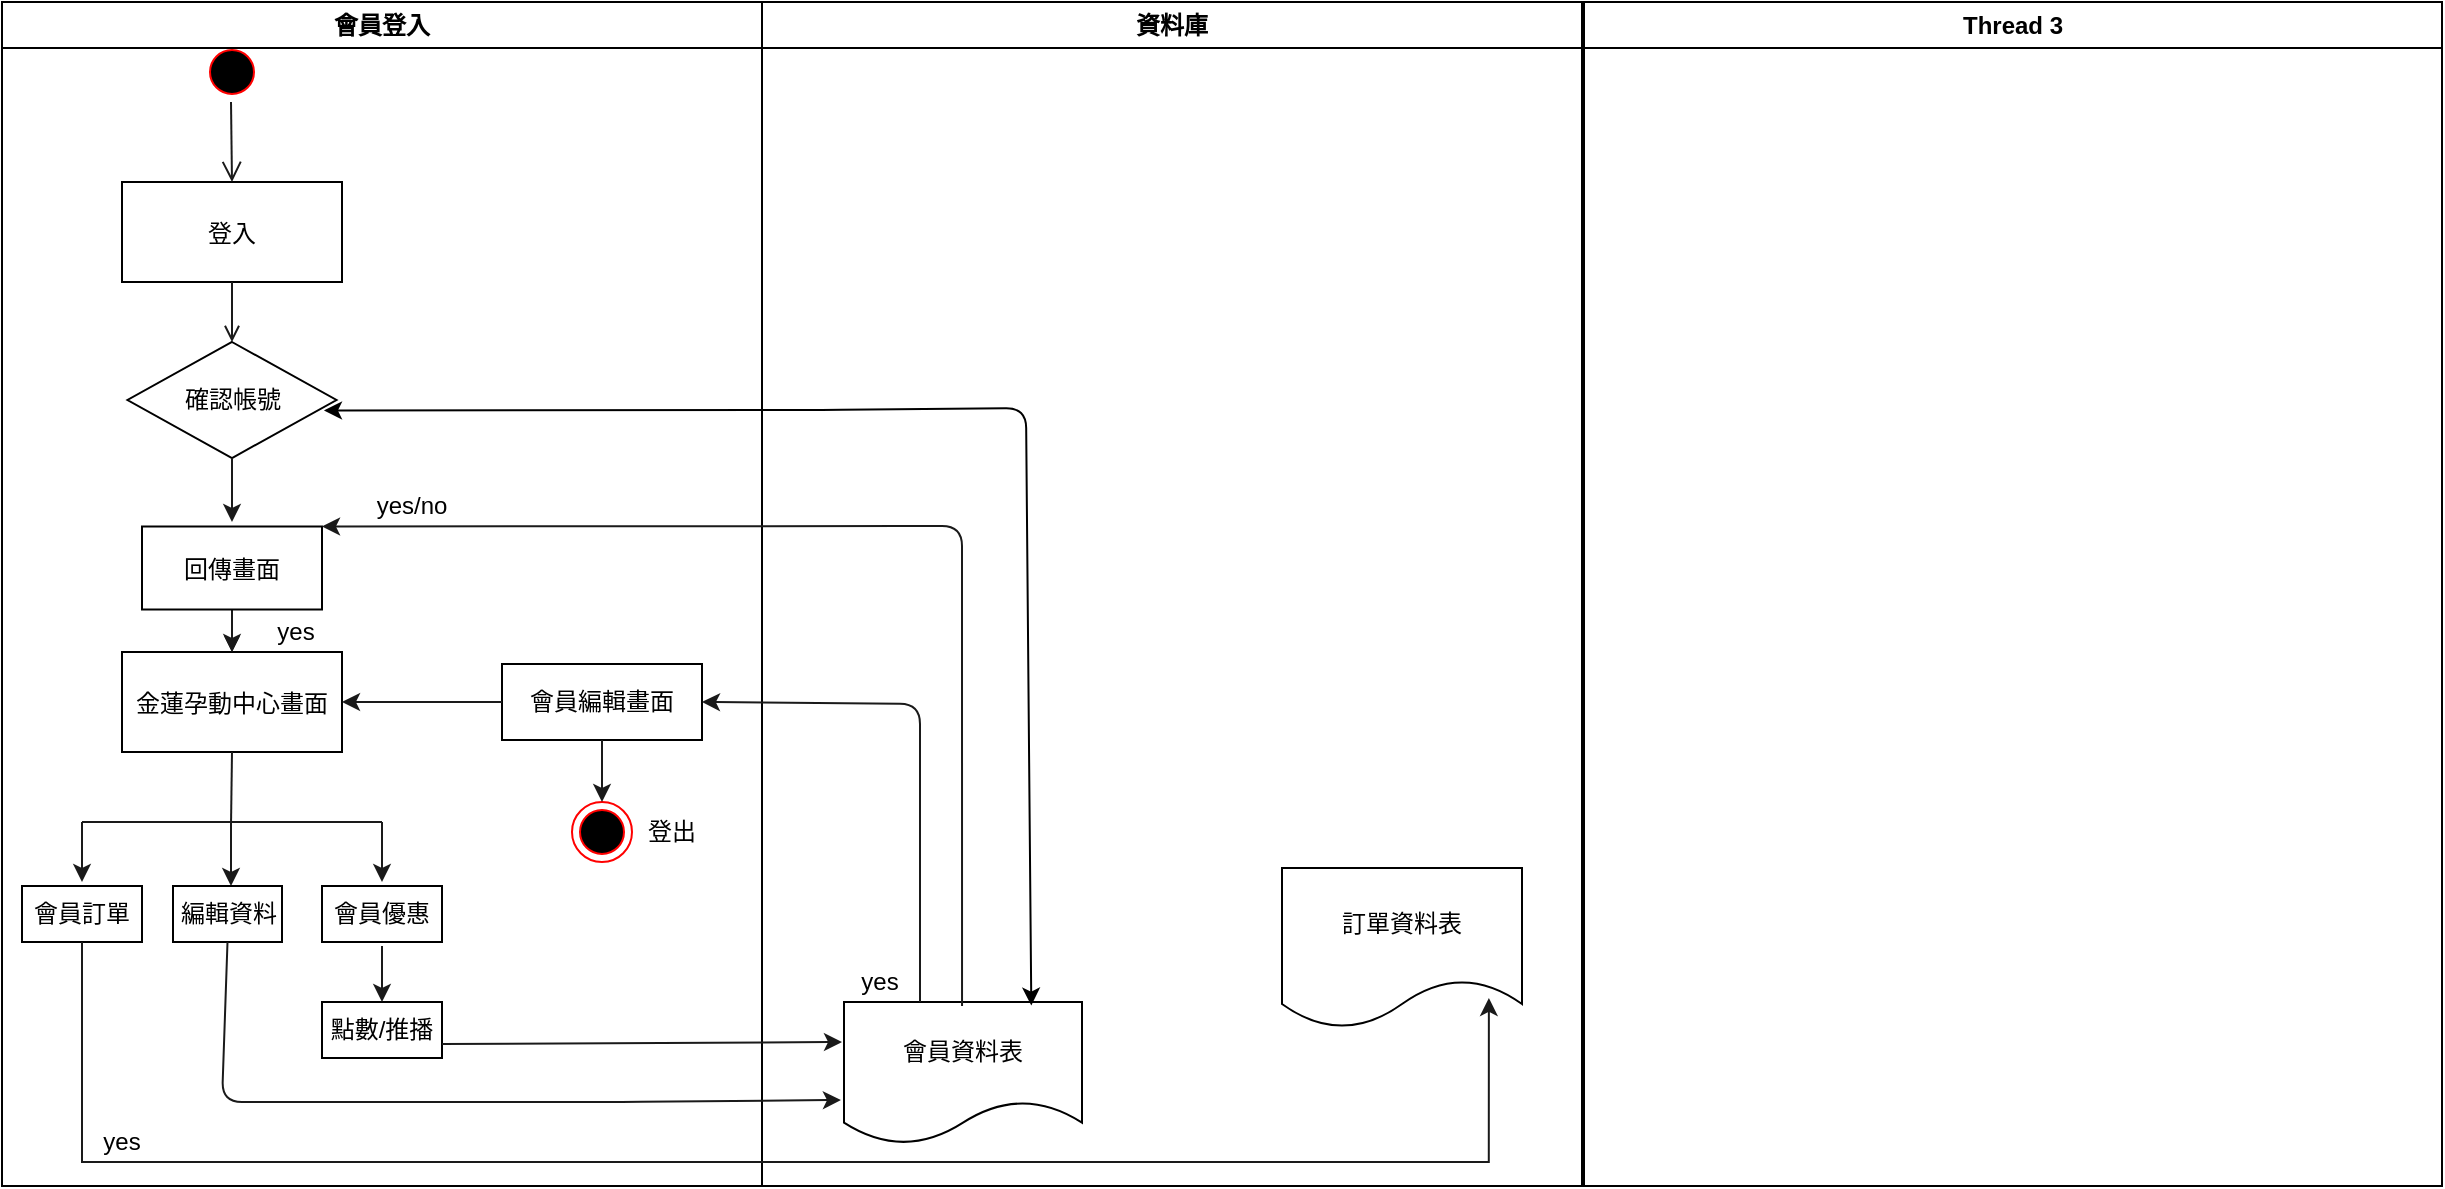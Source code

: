<mxfile version="14.8.2" type="github">
  <diagram name="Page-1" id="e7e014a7-5840-1c2e-5031-d8a46d1fe8dd">
    <mxGraphModel dx="2207" dy="547" grid="1" gridSize="10" guides="1" tooltips="1" connect="1" arrows="1" fold="1" page="1" pageScale="1" pageWidth="1169" pageHeight="826" background="none" math="0" shadow="0">
      <root>
        <mxCell id="0" />
        <mxCell id="1" parent="0" />
        <mxCell id="2" value="會員登入" style="swimlane;whiteSpace=wrap" parent="1" vertex="1">
          <mxGeometry x="-380" y="130" width="380" height="592" as="geometry" />
        </mxCell>
        <mxCell id="5" value="" style="ellipse;shape=startState;fillColor=#000000;strokeColor=#ff0000;" parent="2" vertex="1">
          <mxGeometry x="100" y="20" width="30" height="30" as="geometry" />
        </mxCell>
        <mxCell id="7" value="登入" style="" parent="2" vertex="1">
          <mxGeometry x="60" y="90" width="110" height="50" as="geometry" />
        </mxCell>
        <mxCell id="9" value="" style="endArrow=open;endFill=1;rounded=0;strokeColor=#1A1A1A;" parent="2" source="7" edge="1">
          <mxGeometry relative="1" as="geometry">
            <mxPoint x="115" y="170" as="targetPoint" />
          </mxGeometry>
        </mxCell>
        <mxCell id="10" value="金蓮孕動中心畫面" style="" parent="2" vertex="1">
          <mxGeometry x="60" y="325" width="110" height="50" as="geometry" />
        </mxCell>
        <mxCell id="11" value="" style="endArrow=open;endFill=1;rounded=0;strokeColor=#1A1A1A;" parent="2" target="10" edge="1">
          <mxGeometry relative="1" as="geometry">
            <mxPoint x="115" y="290" as="sourcePoint" />
          </mxGeometry>
        </mxCell>
        <mxCell id="X4LJdxjyQ_kIWBrUNi4x-41" value="確認帳號" style="rhombus;whiteSpace=wrap;html=1;" parent="2" vertex="1">
          <mxGeometry x="62.75" y="170" width="104.5" height="58" as="geometry" />
        </mxCell>
        <mxCell id="X4LJdxjyQ_kIWBrUNi4x-138" value="" style="edgeStyle=orthogonalEdgeStyle;rounded=0;orthogonalLoop=1;jettySize=auto;html=1;strokeColor=#1A1A1A;" parent="2" source="16" target="10" edge="1">
          <mxGeometry relative="1" as="geometry" />
        </mxCell>
        <mxCell id="16" value="回傳畫面" style="" parent="2" vertex="1">
          <mxGeometry x="70" y="262.25" width="90" height="41.5" as="geometry" />
        </mxCell>
        <mxCell id="X4LJdxjyQ_kIWBrUNi4x-54" value="yes" style="text;html=1;strokeColor=none;fillColor=none;align=center;verticalAlign=middle;whiteSpace=wrap;rounded=0;" parent="2" vertex="1">
          <mxGeometry x="127.25" y="305" width="40" height="20" as="geometry" />
        </mxCell>
        <mxCell id="X4LJdxjyQ_kIWBrUNi4x-56" value="" style="edgeStyle=elbowEdgeStyle;elbow=horizontal;verticalAlign=bottom;endArrow=open;endSize=8;endFill=1;rounded=0;strokeColor=#1A1A1A;" parent="2" edge="1">
          <mxGeometry x="105" y="-108" as="geometry">
            <mxPoint x="115" y="90" as="targetPoint" />
            <mxPoint x="114.5" y="50" as="sourcePoint" />
          </mxGeometry>
        </mxCell>
        <mxCell id="X4LJdxjyQ_kIWBrUNi4x-71" value="" style="endArrow=none;html=1;strokeColor=#1A1A1A;entryX=0.5;entryY=1;entryDx=0;entryDy=0;" parent="2" target="10" edge="1">
          <mxGeometry width="50" height="50" relative="1" as="geometry">
            <mxPoint x="114.5" y="412" as="sourcePoint" />
            <mxPoint x="115" y="382" as="targetPoint" />
          </mxGeometry>
        </mxCell>
        <mxCell id="X4LJdxjyQ_kIWBrUNi4x-78" value="" style="endArrow=classic;html=1;strokeColor=#1A1A1A;" parent="2" edge="1">
          <mxGeometry width="50" height="50" relative="1" as="geometry">
            <mxPoint x="114.5" y="412" as="sourcePoint" />
            <mxPoint x="114.5" y="442" as="targetPoint" />
          </mxGeometry>
        </mxCell>
        <mxCell id="X4LJdxjyQ_kIWBrUNi4x-82" value="會員優惠" style="rounded=0;whiteSpace=wrap;html=1;" parent="2" vertex="1">
          <mxGeometry x="160" y="442" width="60" height="28" as="geometry" />
        </mxCell>
        <mxCell id="X4LJdxjyQ_kIWBrUNi4x-81" value="編輯資料" style="rounded=0;whiteSpace=wrap;html=1;" parent="2" vertex="1">
          <mxGeometry x="85.5" y="442" width="54.5" height="28" as="geometry" />
        </mxCell>
        <mxCell id="X4LJdxjyQ_kIWBrUNi4x-80" value="會員訂單" style="rounded=0;whiteSpace=wrap;html=1;" parent="2" vertex="1">
          <mxGeometry x="10" y="442" width="60" height="28" as="geometry" />
        </mxCell>
        <mxCell id="X4LJdxjyQ_kIWBrUNi4x-104" value="點數/推播" style="rounded=0;whiteSpace=wrap;html=1;" parent="2" vertex="1">
          <mxGeometry x="160" y="500" width="60" height="28" as="geometry" />
        </mxCell>
        <mxCell id="X4LJdxjyQ_kIWBrUNi4x-107" value="" style="endArrow=classic;html=1;strokeColor=#1A1A1A;entryX=0.5;entryY=0;entryDx=0;entryDy=0;" parent="2" target="X4LJdxjyQ_kIWBrUNi4x-104" edge="1">
          <mxGeometry width="50" height="50" relative="1" as="geometry">
            <mxPoint x="190" y="472" as="sourcePoint" />
            <mxPoint x="270" y="482" as="targetPoint" />
          </mxGeometry>
        </mxCell>
        <mxCell id="X4LJdxjyQ_kIWBrUNi4x-124" value="會員編輯畫面" style="rounded=0;whiteSpace=wrap;html=1;" parent="2" vertex="1">
          <mxGeometry x="250" y="331" width="100" height="38" as="geometry" />
        </mxCell>
        <mxCell id="X4LJdxjyQ_kIWBrUNi4x-128" value="" style="endArrow=classic;html=1;strokeColor=#1A1A1A;entryX=1;entryY=0.5;entryDx=0;entryDy=0;exitX=0;exitY=0.5;exitDx=0;exitDy=0;" parent="2" source="X4LJdxjyQ_kIWBrUNi4x-124" target="10" edge="1">
          <mxGeometry width="50" height="50" relative="1" as="geometry">
            <mxPoint x="320" y="442" as="sourcePoint" />
            <mxPoint x="290" y="442" as="targetPoint" />
          </mxGeometry>
        </mxCell>
        <mxCell id="X4LJdxjyQ_kIWBrUNi4x-131" value="" style="ellipse;shape=endState;fillColor=#000000;strokeColor=#ff0000" parent="2" vertex="1">
          <mxGeometry x="285" y="400" width="30" height="30" as="geometry" />
        </mxCell>
        <mxCell id="X4LJdxjyQ_kIWBrUNi4x-132" value="" style="endArrow=classic;html=1;strokeColor=#1A1A1A;exitX=0.5;exitY=1;exitDx=0;exitDy=0;entryX=0.5;entryY=0;entryDx=0;entryDy=0;" parent="2" source="X4LJdxjyQ_kIWBrUNi4x-124" target="X4LJdxjyQ_kIWBrUNi4x-131" edge="1">
          <mxGeometry width="50" height="50" relative="1" as="geometry">
            <mxPoint x="320" y="442" as="sourcePoint" />
            <mxPoint x="370" y="392" as="targetPoint" />
          </mxGeometry>
        </mxCell>
        <mxCell id="X4LJdxjyQ_kIWBrUNi4x-133" value="登出" style="text;html=1;strokeColor=none;fillColor=none;align=center;verticalAlign=middle;whiteSpace=wrap;rounded=0;" parent="2" vertex="1">
          <mxGeometry x="315" y="405" width="40" height="20" as="geometry" />
        </mxCell>
        <mxCell id="X4LJdxjyQ_kIWBrUNi4x-145" value="yes/no" style="text;html=1;strokeColor=none;fillColor=none;align=center;verticalAlign=middle;whiteSpace=wrap;rounded=0;" parent="2" vertex="1">
          <mxGeometry x="180" y="242.25" width="50" height="20" as="geometry" />
        </mxCell>
        <mxCell id="X4LJdxjyQ_kIWBrUNi4x-123" value="yes" style="text;html=1;strokeColor=none;fillColor=none;align=center;verticalAlign=middle;whiteSpace=wrap;rounded=0;" parent="2" vertex="1">
          <mxGeometry x="40" y="560" width="40" height="20" as="geometry" />
        </mxCell>
        <mxCell id="3" value="資料庫" style="swimlane;whiteSpace=wrap" parent="1" vertex="1">
          <mxGeometry y="130" width="410" height="592" as="geometry" />
        </mxCell>
        <mxCell id="X4LJdxjyQ_kIWBrUNi4x-120" value="會員資料表" style="shape=document;whiteSpace=wrap;html=1;boundedLbl=1;" parent="3" vertex="1">
          <mxGeometry x="41" y="500" width="119" height="71" as="geometry" />
        </mxCell>
        <mxCell id="X4LJdxjyQ_kIWBrUNi4x-130" value="yes" style="text;html=1;strokeColor=none;fillColor=none;align=center;verticalAlign=middle;whiteSpace=wrap;rounded=0;" parent="3" vertex="1">
          <mxGeometry x="39" y="480" width="40" height="20" as="geometry" />
        </mxCell>
        <mxCell id="X4LJdxjyQ_kIWBrUNi4x-147" value="訂單資料表" style="shape=document;whiteSpace=wrap;html=1;boundedLbl=1;" parent="3" vertex="1">
          <mxGeometry x="260" y="433" width="120" height="80" as="geometry" />
        </mxCell>
        <mxCell id="4" value="Thread 3" style="swimlane;whiteSpace=wrap" parent="1" vertex="1">
          <mxGeometry x="411" y="130" width="429" height="592" as="geometry" />
        </mxCell>
        <mxCell id="X4LJdxjyQ_kIWBrUNi4x-121" value="" style="endArrow=classic;html=1;strokeColor=#1A1A1A;exitX=0.5;exitY=1;exitDx=0;exitDy=0;entryX=-0.013;entryY=0.69;entryDx=0;entryDy=0;entryPerimeter=0;" parent="1" source="X4LJdxjyQ_kIWBrUNi4x-81" target="X4LJdxjyQ_kIWBrUNi4x-120" edge="1">
          <mxGeometry width="50" height="50" relative="1" as="geometry">
            <mxPoint x="-280" y="680" as="sourcePoint" />
            <mxPoint x="10" y="675" as="targetPoint" />
            <Array as="points">
              <mxPoint x="-270" y="680" />
              <mxPoint x="-70" y="680" />
            </Array>
          </mxGeometry>
        </mxCell>
        <mxCell id="X4LJdxjyQ_kIWBrUNi4x-125" value="" style="group" parent="1" vertex="1" connectable="0">
          <mxGeometry x="-340" y="540" width="150" height="30" as="geometry" />
        </mxCell>
        <mxCell id="X4LJdxjyQ_kIWBrUNi4x-70" value="" style="endArrow=none;html=1;strokeColor=#1A1A1A;" parent="X4LJdxjyQ_kIWBrUNi4x-125" edge="1">
          <mxGeometry width="50" height="50" relative="1" as="geometry">
            <mxPoint as="sourcePoint" />
            <mxPoint x="150" as="targetPoint" />
          </mxGeometry>
        </mxCell>
        <mxCell id="X4LJdxjyQ_kIWBrUNi4x-76" value="" style="endArrow=classic;html=1;strokeColor=#1A1A1A;" parent="X4LJdxjyQ_kIWBrUNi4x-125" edge="1">
          <mxGeometry width="50" height="50" relative="1" as="geometry">
            <mxPoint x="150" as="sourcePoint" />
            <mxPoint x="150" y="30" as="targetPoint" />
          </mxGeometry>
        </mxCell>
        <mxCell id="X4LJdxjyQ_kIWBrUNi4x-79" value="" style="endArrow=classic;html=1;strokeColor=#1A1A1A;" parent="X4LJdxjyQ_kIWBrUNi4x-125" edge="1">
          <mxGeometry width="50" height="50" relative="1" as="geometry">
            <mxPoint as="sourcePoint" />
            <mxPoint y="30" as="targetPoint" />
          </mxGeometry>
        </mxCell>
        <mxCell id="X4LJdxjyQ_kIWBrUNi4x-127" value="" style="endArrow=classic;html=1;strokeColor=#1A1A1A;entryX=1;entryY=0.5;entryDx=0;entryDy=0;exitX=1;exitY=1;exitDx=0;exitDy=0;" parent="1" source="X4LJdxjyQ_kIWBrUNi4x-130" target="X4LJdxjyQ_kIWBrUNi4x-124" edge="1">
          <mxGeometry width="50" height="50" relative="1" as="geometry">
            <mxPoint x="80" y="630" as="sourcePoint" />
            <mxPoint x="160" y="530" as="targetPoint" />
            <Array as="points">
              <mxPoint x="79" y="481" />
            </Array>
          </mxGeometry>
        </mxCell>
        <mxCell id="X4LJdxjyQ_kIWBrUNi4x-135" value="" style="endArrow=classic;html=1;strokeColor=#1A1A1A;exitX=1;exitY=0.75;exitDx=0;exitDy=0;" parent="1" source="X4LJdxjyQ_kIWBrUNi4x-104" edge="1">
          <mxGeometry width="50" height="50" relative="1" as="geometry">
            <mxPoint x="-160" y="640" as="sourcePoint" />
            <mxPoint x="40" y="650" as="targetPoint" />
          </mxGeometry>
        </mxCell>
        <mxCell id="X4LJdxjyQ_kIWBrUNi4x-143" value="" style="endArrow=classic;html=1;strokeColor=#1A1A1A;exitX=0.5;exitY=1;exitDx=0;exitDy=0;" parent="1" source="X4LJdxjyQ_kIWBrUNi4x-41" edge="1">
          <mxGeometry width="50" height="50" relative="1" as="geometry">
            <mxPoint x="-60" y="270" as="sourcePoint" />
            <mxPoint x="-265" y="390" as="targetPoint" />
          </mxGeometry>
        </mxCell>
        <mxCell id="X4LJdxjyQ_kIWBrUNi4x-144" value="" style="endArrow=classic;html=1;strokeColor=#1A1A1A;entryX=1;entryY=0;entryDx=0;entryDy=0;exitX=0.496;exitY=0.028;exitDx=0;exitDy=0;exitPerimeter=0;" parent="1" source="X4LJdxjyQ_kIWBrUNi4x-120" target="16" edge="1">
          <mxGeometry width="50" height="50" relative="1" as="geometry">
            <mxPoint x="160" y="640" as="sourcePoint" />
            <mxPoint x="-210" y="330" as="targetPoint" />
            <Array as="points">
              <mxPoint x="100" y="392" />
              <mxPoint x="80" y="392" />
            </Array>
          </mxGeometry>
        </mxCell>
        <mxCell id="X4LJdxjyQ_kIWBrUNi4x-149" style="edgeStyle=orthogonalEdgeStyle;rounded=0;orthogonalLoop=1;jettySize=auto;html=1;exitX=0.5;exitY=1;exitDx=0;exitDy=0;entryX=0.862;entryY=0.812;entryDx=0;entryDy=0;entryPerimeter=0;strokeColor=#1A1A1A;" parent="1" source="X4LJdxjyQ_kIWBrUNi4x-80" target="X4LJdxjyQ_kIWBrUNi4x-147" edge="1">
          <mxGeometry relative="1" as="geometry">
            <Array as="points">
              <mxPoint x="-340" y="710" />
              <mxPoint x="363" y="710" />
            </Array>
          </mxGeometry>
        </mxCell>
        <mxCell id="_wQPIyVeXe8-eEUFiAGU-16" value="" style="endArrow=classic;startArrow=classic;html=1;exitX=0.94;exitY=0.59;exitDx=0;exitDy=0;exitPerimeter=0;entryX=0.787;entryY=0.025;entryDx=0;entryDy=0;entryPerimeter=0;" edge="1" parent="1" source="X4LJdxjyQ_kIWBrUNi4x-41" target="X4LJdxjyQ_kIWBrUNi4x-120">
          <mxGeometry width="50" height="50" relative="1" as="geometry">
            <mxPoint x="60" y="510" as="sourcePoint" />
            <mxPoint x="130" y="626" as="targetPoint" />
            <Array as="points">
              <mxPoint x="30" y="334" />
              <mxPoint x="132" y="333" />
            </Array>
          </mxGeometry>
        </mxCell>
      </root>
    </mxGraphModel>
  </diagram>
</mxfile>
